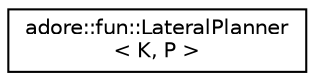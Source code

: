 digraph "Graphical Class Hierarchy"
{
 // LATEX_PDF_SIZE
  edge [fontname="Helvetica",fontsize="10",labelfontname="Helvetica",labelfontsize="10"];
  node [fontname="Helvetica",fontsize="10",shape=record];
  rankdir="LR";
  Node0 [label="adore::fun::LateralPlanner\l\< K, P \>",height=0.2,width=0.4,color="black", fillcolor="white", style="filled",URL="$classadore_1_1fun_1_1LateralPlanner.html",tooltip=" "];
}
